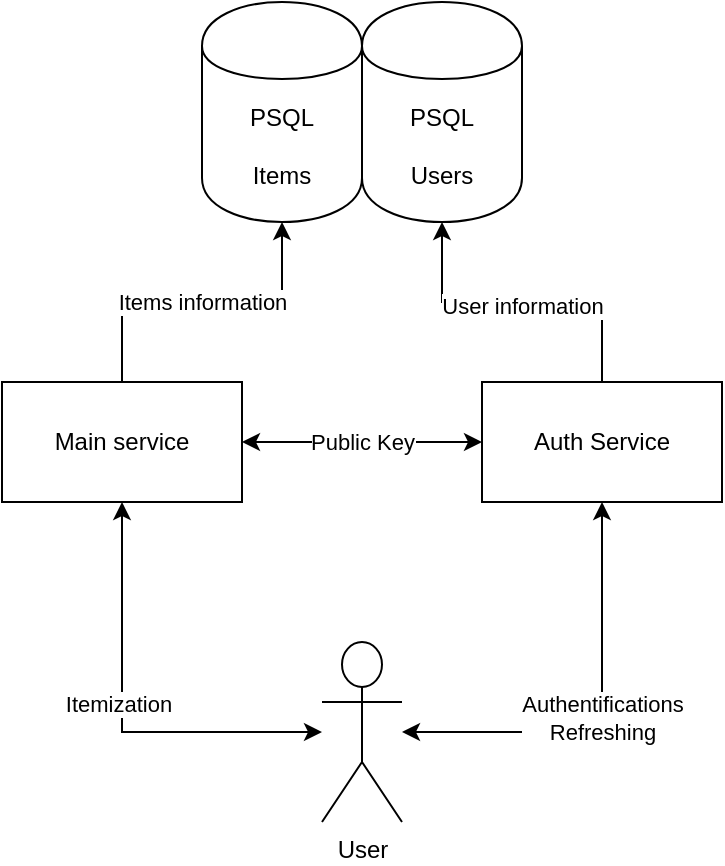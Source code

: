 <mxfile version="13.0.5" type="device"><diagram id="C5RBs43oDa-KdzZeNtuy" name="Page-1"><mxGraphModel dx="741" dy="540" grid="1" gridSize="10" guides="1" tooltips="1" connect="1" arrows="1" fold="1" page="1" pageScale="1" pageWidth="827" pageHeight="1169" math="0" shadow="0"><root><mxCell id="WIyWlLk6GJQsqaUBKTNV-0"/><mxCell id="WIyWlLk6GJQsqaUBKTNV-1" parent="WIyWlLk6GJQsqaUBKTNV-0"/><mxCell id="4IARviFUzr_YvjBCYInd-2" value="Items information" style="edgeStyle=orthogonalEdgeStyle;rounded=0;orthogonalLoop=1;jettySize=auto;html=1;entryX=0.5;entryY=1;entryDx=0;entryDy=0;" edge="1" parent="WIyWlLk6GJQsqaUBKTNV-1" source="4IARviFUzr_YvjBCYInd-0" target="4IARviFUzr_YvjBCYInd-1"><mxGeometry relative="1" as="geometry"><Array as="points"><mxPoint x="120" y="160"/><mxPoint x="200" y="160"/></Array></mxGeometry></mxCell><mxCell id="4IARviFUzr_YvjBCYInd-9" value="Public Key" style="edgeStyle=orthogonalEdgeStyle;rounded=0;orthogonalLoop=1;jettySize=auto;html=1;entryX=0;entryY=0.5;entryDx=0;entryDy=0;startArrow=classic;startFill=1;" edge="1" parent="WIyWlLk6GJQsqaUBKTNV-1" source="4IARviFUzr_YvjBCYInd-0" target="4IARviFUzr_YvjBCYInd-4"><mxGeometry relative="1" as="geometry"><mxPoint x="260" y="230" as="targetPoint"/></mxGeometry></mxCell><mxCell id="4IARviFUzr_YvjBCYInd-0" value="Main service" style="rounded=0;whiteSpace=wrap;html=1;" vertex="1" parent="WIyWlLk6GJQsqaUBKTNV-1"><mxGeometry x="60" y="200" width="120" height="60" as="geometry"/></mxCell><mxCell id="4IARviFUzr_YvjBCYInd-1" value="PSQL&lt;br&gt;&lt;br&gt;Items" style="shape=cylinder;whiteSpace=wrap;html=1;boundedLbl=1;backgroundOutline=1;" vertex="1" parent="WIyWlLk6GJQsqaUBKTNV-1"><mxGeometry x="160" y="10" width="80" height="110" as="geometry"/></mxCell><mxCell id="4IARviFUzr_YvjBCYInd-12" value="" style="edgeStyle=orthogonalEdgeStyle;rounded=0;orthogonalLoop=1;jettySize=auto;html=1;startArrow=classic;startFill=1;entryX=0.5;entryY=1;entryDx=0;entryDy=0;" edge="1" parent="WIyWlLk6GJQsqaUBKTNV-1" source="4IARviFUzr_YvjBCYInd-3" target="4IARviFUzr_YvjBCYInd-0"><mxGeometry relative="1" as="geometry"><mxPoint x="140" y="375" as="targetPoint"/></mxGeometry></mxCell><mxCell id="4IARviFUzr_YvjBCYInd-15" value="Itemization" style="edgeLabel;html=1;align=center;verticalAlign=middle;resizable=0;points=[];" vertex="1" connectable="0" parent="4IARviFUzr_YvjBCYInd-12"><mxGeometry x="-0.07" y="-14" relative="1" as="geometry"><mxPoint x="-16" y="-14" as="offset"/></mxGeometry></mxCell><mxCell id="4IARviFUzr_YvjBCYInd-14" value="Authentifications&lt;br&gt;Refreshing" style="edgeStyle=orthogonalEdgeStyle;rounded=0;orthogonalLoop=1;jettySize=auto;html=1;startArrow=classic;startFill=1;entryX=0.5;entryY=1;entryDx=0;entryDy=0;" edge="1" parent="WIyWlLk6GJQsqaUBKTNV-1" source="4IARviFUzr_YvjBCYInd-3" target="4IARviFUzr_YvjBCYInd-4"><mxGeometry relative="1" as="geometry"><mxPoint x="340" y="375" as="targetPoint"/></mxGeometry></mxCell><mxCell id="4IARviFUzr_YvjBCYInd-3" value="User&lt;br&gt;" style="shape=umlActor;verticalLabelPosition=bottom;labelBackgroundColor=#ffffff;verticalAlign=top;html=1;outlineConnect=0;" vertex="1" parent="WIyWlLk6GJQsqaUBKTNV-1"><mxGeometry x="220" y="330" width="40" height="90" as="geometry"/></mxCell><mxCell id="4IARviFUzr_YvjBCYInd-6" value="" style="edgeStyle=orthogonalEdgeStyle;rounded=0;orthogonalLoop=1;jettySize=auto;html=1;exitX=0.5;exitY=0;exitDx=0;exitDy=0;" edge="1" parent="WIyWlLk6GJQsqaUBKTNV-1" source="4IARviFUzr_YvjBCYInd-4" target="4IARviFUzr_YvjBCYInd-7"><mxGeometry relative="1" as="geometry"><mxPoint x="440" y="190" as="sourcePoint"/><mxPoint x="400" y="110" as="targetPoint"/><Array as="points"><mxPoint x="360" y="160"/><mxPoint x="280" y="160"/></Array></mxGeometry></mxCell><mxCell id="4IARviFUzr_YvjBCYInd-10" value="User information" style="edgeLabel;html=1;align=center;verticalAlign=middle;resizable=0;points=[];" vertex="1" connectable="0" parent="4IARviFUzr_YvjBCYInd-6"><mxGeometry x="0.2" y="2" relative="1" as="geometry"><mxPoint x="16" as="offset"/></mxGeometry></mxCell><mxCell id="4IARviFUzr_YvjBCYInd-4" value="Auth Service" style="rounded=0;whiteSpace=wrap;html=1;" vertex="1" parent="WIyWlLk6GJQsqaUBKTNV-1"><mxGeometry x="300" y="200" width="120" height="60" as="geometry"/></mxCell><mxCell id="4IARviFUzr_YvjBCYInd-7" value="PSQL&lt;br&gt;&lt;br&gt;Users&lt;br&gt;" style="shape=cylinder;whiteSpace=wrap;html=1;boundedLbl=1;backgroundOutline=1;" vertex="1" parent="WIyWlLk6GJQsqaUBKTNV-1"><mxGeometry x="240" y="10" width="80" height="110" as="geometry"/></mxCell></root></mxGraphModel></diagram></mxfile>